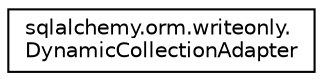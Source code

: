 digraph "Graphical Class Hierarchy"
{
 // LATEX_PDF_SIZE
  edge [fontname="Helvetica",fontsize="10",labelfontname="Helvetica",labelfontsize="10"];
  node [fontname="Helvetica",fontsize="10",shape=record];
  rankdir="LR";
  Node0 [label="sqlalchemy.orm.writeonly.\lDynamicCollectionAdapter",height=0.2,width=0.4,color="black", fillcolor="white", style="filled",URL="$classsqlalchemy_1_1orm_1_1writeonly_1_1DynamicCollectionAdapter.html",tooltip=" "];
}
